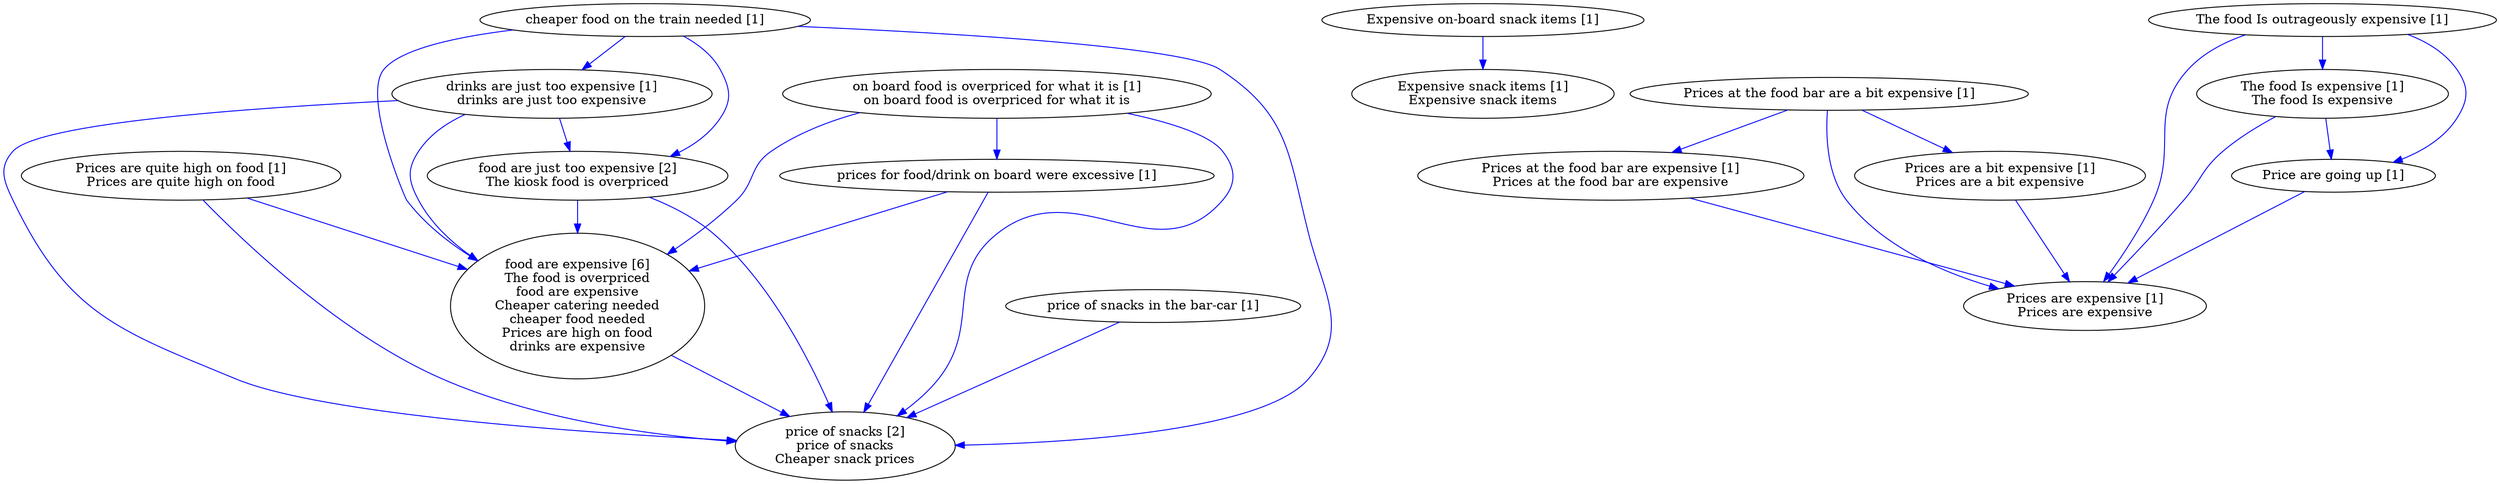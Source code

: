 digraph collapsedGraph {
"food are just too expensive [2]\nThe kiosk food is overpriced""food are expensive [6]\nThe food is overpriced\nfood are expensive\nCheaper catering needed\ncheaper food needed\nPrices are high on food\ndrinks are expensive""price of snacks [2]\nprice of snacks\nCheaper snack prices""Expensive on-board snack items [1]""Expensive snack items [1]\nExpensive snack items""Price are going up [1]""Prices are quite high on food [1]\nPrices are quite high on food""Prices at the food bar are a bit expensive [1]""Prices at the food bar are expensive [1]\nPrices at the food bar are expensive""Prices are expensive [1]\nPrices are expensive""Prices are a bit expensive [1]\nPrices are a bit expensive""The food Is outrageously expensive [1]""The food Is expensive [1]\nThe food Is expensive""cheaper food on the train needed [1]""drinks are just too expensive [1]\ndrinks are just too expensive""on board food is overpriced for what it is [1]\non board food is overpriced for what it is""price of snacks in the bar-car [1]""prices for food/drink on board were excessive [1]""food are expensive [6]\nThe food is overpriced\nfood are expensive\nCheaper catering needed\ncheaper food needed\nPrices are high on food\ndrinks are expensive" -> "price of snacks [2]\nprice of snacks\nCheaper snack prices" [color=blue]
"food are just too expensive [2]\nThe kiosk food is overpriced" -> "food are expensive [6]\nThe food is overpriced\nfood are expensive\nCheaper catering needed\ncheaper food needed\nPrices are high on food\ndrinks are expensive" [color=blue]
"prices for food/drink on board were excessive [1]" -> "food are expensive [6]\nThe food is overpriced\nfood are expensive\nCheaper catering needed\ncheaper food needed\nPrices are high on food\ndrinks are expensive" [color=blue]
"Prices are quite high on food [1]\nPrices are quite high on food" -> "food are expensive [6]\nThe food is overpriced\nfood are expensive\nCheaper catering needed\ncheaper food needed\nPrices are high on food\ndrinks are expensive" [color=blue]
"on board food is overpriced for what it is [1]\non board food is overpriced for what it is" -> "price of snacks [2]\nprice of snacks\nCheaper snack prices" [color=blue]
"Prices are quite high on food [1]\nPrices are quite high on food" -> "price of snacks [2]\nprice of snacks\nCheaper snack prices" [color=blue]
"cheaper food on the train needed [1]" -> "food are just too expensive [2]\nThe kiosk food is overpriced" [color=blue]
"cheaper food on the train needed [1]" -> "price of snacks [2]\nprice of snacks\nCheaper snack prices" [color=blue]
"cheaper food on the train needed [1]" -> "drinks are just too expensive [1]\ndrinks are just too expensive" [color=blue]
"The food Is expensive [1]\nThe food Is expensive" -> "Prices are expensive [1]\nPrices are expensive" [color=blue]
"The food Is outrageously expensive [1]" -> "Price are going up [1]" [color=blue]
"The food Is expensive [1]\nThe food Is expensive" -> "Price are going up [1]" [color=blue]
"food are just too expensive [2]\nThe kiosk food is overpriced" -> "price of snacks [2]\nprice of snacks\nCheaper snack prices" [color=blue]
"The food Is outrageously expensive [1]" -> "Prices are expensive [1]\nPrices are expensive" [color=blue]
"cheaper food on the train needed [1]" -> "food are expensive [6]\nThe food is overpriced\nfood are expensive\nCheaper catering needed\ncheaper food needed\nPrices are high on food\ndrinks are expensive" [color=blue]
"prices for food/drink on board were excessive [1]" -> "price of snacks [2]\nprice of snacks\nCheaper snack prices" [color=blue]
"on board food is overpriced for what it is [1]\non board food is overpriced for what it is" -> "food are expensive [6]\nThe food is overpriced\nfood are expensive\nCheaper catering needed\ncheaper food needed\nPrices are high on food\ndrinks are expensive" [color=blue]
"drinks are just too expensive [1]\ndrinks are just too expensive" -> "price of snacks [2]\nprice of snacks\nCheaper snack prices" [color=blue]
"drinks are just too expensive [1]\ndrinks are just too expensive" -> "food are expensive [6]\nThe food is overpriced\nfood are expensive\nCheaper catering needed\ncheaper food needed\nPrices are high on food\ndrinks are expensive" [color=blue]
"price of snacks in the bar-car [1]" -> "price of snacks [2]\nprice of snacks\nCheaper snack prices" [color=blue]
"drinks are just too expensive [1]\ndrinks are just too expensive" -> "food are just too expensive [2]\nThe kiosk food is overpriced" [color=blue]
"on board food is overpriced for what it is [1]\non board food is overpriced for what it is" -> "prices for food/drink on board were excessive [1]" [color=blue]
"Price are going up [1]" -> "Prices are expensive [1]\nPrices are expensive" [color=blue]
"Expensive on-board snack items [1]" -> "Expensive snack items [1]\nExpensive snack items" [color=blue]
"Prices at the food bar are a bit expensive [1]" -> "Prices at the food bar are expensive [1]\nPrices at the food bar are expensive" [color=blue]
"Prices at the food bar are expensive [1]\nPrices at the food bar are expensive" -> "Prices are expensive [1]\nPrices are expensive" [color=blue]
"Prices at the food bar are a bit expensive [1]" -> "Prices are a bit expensive [1]\nPrices are a bit expensive" [color=blue]
"Prices are a bit expensive [1]\nPrices are a bit expensive" -> "Prices are expensive [1]\nPrices are expensive" [color=blue]
"Prices at the food bar are a bit expensive [1]" -> "Prices are expensive [1]\nPrices are expensive" [color=blue]
"The food Is outrageously expensive [1]" -> "The food Is expensive [1]\nThe food Is expensive" [color=blue]
}